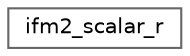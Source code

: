 digraph "Graphical Class Hierarchy"
{
 // LATEX_PDF_SIZE
  bgcolor="transparent";
  edge [fontname=Helvetica,fontsize=10,labelfontname=Helvetica,labelfontsize=10];
  node [fontname=Helvetica,fontsize=10,shape=box,height=0.2,width=0.4];
  rankdir="LR";
  Node0 [id="Node000000",label="ifm2_scalar_r",height=0.2,width=0.4,color="grey40", fillcolor="white", style="filled",URL="$structifm2__scalar__r.html",tooltip=" "];
}
